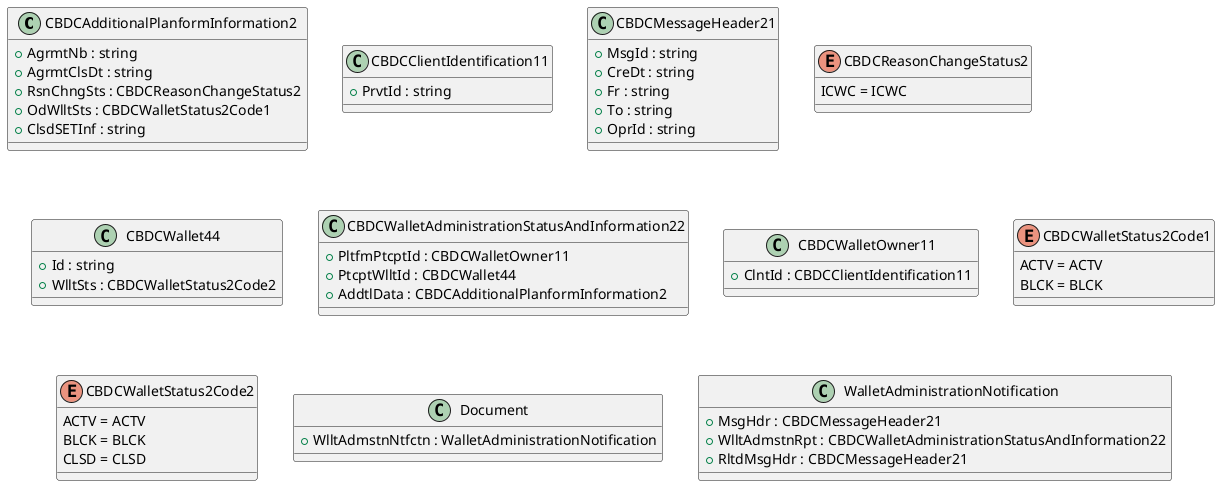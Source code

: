 @startuml

class CBDCAdditionalPlanformInformation2 {
    +AgrmtNb : string
    +AgrmtClsDt : string
    +RsnChngSts : CBDCReasonChangeStatus2
    +OdWlltSts : CBDCWalletStatus2Code1
    +ClsdSETInf : string
}
class CBDCClientIdentification11 {
    +PrvtId : string
}
class CBDCMessageHeader21 {
    +MsgId : string
    +CreDt : string
    +Fr : string
    +To : string
    +OprId : string
}
enum CBDCReasonChangeStatus2 {
    ICWC = ICWC
}
class CBDCWallet44 {
    +Id : string
    +WlltSts : CBDCWalletStatus2Code2
}
class CBDCWalletAdministrationStatusAndInformation22 {
    +PltfmPtcptId : CBDCWalletOwner11
    +PtcptWlltId : CBDCWallet44
    +AddtlData : CBDCAdditionalPlanformInformation2
}
class CBDCWalletOwner11 {
    +ClntId : CBDCClientIdentification11
}
enum CBDCWalletStatus2Code1 {
    ACTV = ACTV
    BLCK = BLCK
}
enum CBDCWalletStatus2Code2 {
    ACTV = ACTV
    BLCK = BLCK
    CLSD = CLSD
}
class Document {
    +WlltAdmstnNtfctn : WalletAdministrationNotification
}
class WalletAdministrationNotification {
    +MsgHdr : CBDCMessageHeader21
    +WlltAdmstnRpt : CBDCWalletAdministrationStatusAndInformation22
    +RltdMsgHdr : CBDCMessageHeader21
}

@enduml
